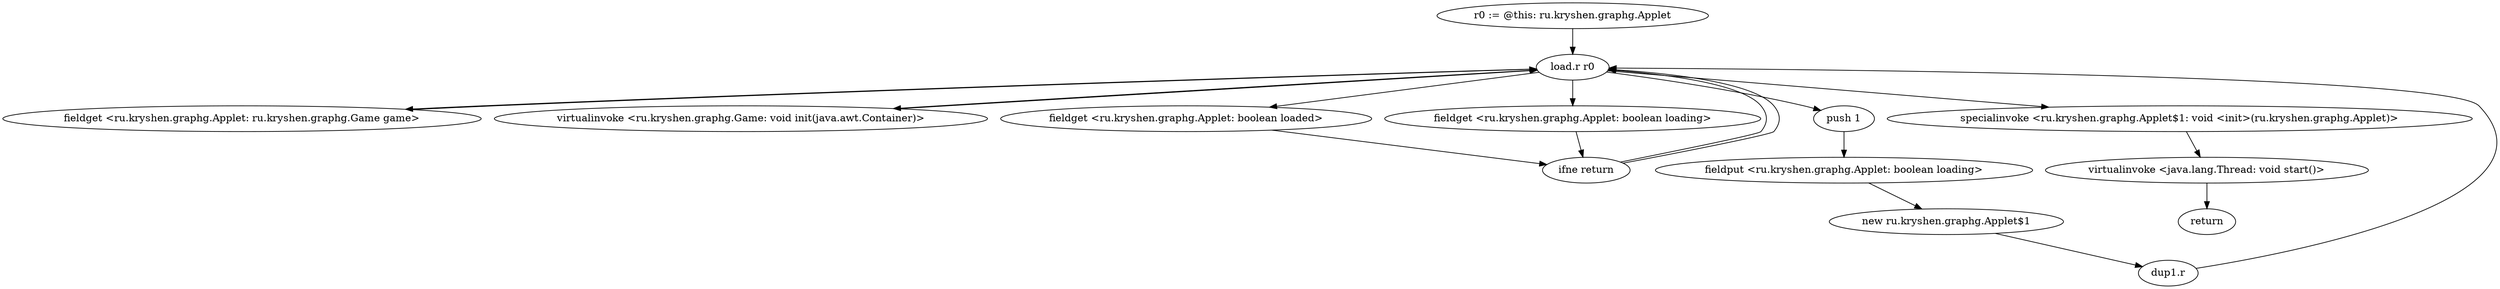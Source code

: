 digraph "" {
    "r0 := @this: ru.kryshen.graphg.Applet"
    "load.r r0"
    "r0 := @this: ru.kryshen.graphg.Applet"->"load.r r0";
    "fieldget <ru.kryshen.graphg.Applet: ru.kryshen.graphg.Game game>"
    "load.r r0"->"fieldget <ru.kryshen.graphg.Applet: ru.kryshen.graphg.Game game>";
    "fieldget <ru.kryshen.graphg.Applet: ru.kryshen.graphg.Game game>"->"load.r r0";
    "virtualinvoke <ru.kryshen.graphg.Game: void init(java.awt.Container)>"
    "load.r r0"->"virtualinvoke <ru.kryshen.graphg.Game: void init(java.awt.Container)>";
    "virtualinvoke <ru.kryshen.graphg.Game: void init(java.awt.Container)>"->"load.r r0";
    "fieldget <ru.kryshen.graphg.Applet: boolean loaded>"
    "load.r r0"->"fieldget <ru.kryshen.graphg.Applet: boolean loaded>";
    "ifne return"
    "fieldget <ru.kryshen.graphg.Applet: boolean loaded>"->"ifne return";
    "ifne return"->"load.r r0";
    "fieldget <ru.kryshen.graphg.Applet: boolean loading>"
    "load.r r0"->"fieldget <ru.kryshen.graphg.Applet: boolean loading>";
    "fieldget <ru.kryshen.graphg.Applet: boolean loading>"->"ifne return";
    "ifne return"->"load.r r0";
    "push 1"
    "load.r r0"->"push 1";
    "fieldput <ru.kryshen.graphg.Applet: boolean loading>"
    "push 1"->"fieldput <ru.kryshen.graphg.Applet: boolean loading>";
    "new ru.kryshen.graphg.Applet$1"
    "fieldput <ru.kryshen.graphg.Applet: boolean loading>"->"new ru.kryshen.graphg.Applet$1";
    "dup1.r"
    "new ru.kryshen.graphg.Applet$1"->"dup1.r";
    "dup1.r"->"load.r r0";
    "specialinvoke <ru.kryshen.graphg.Applet$1: void <init>(ru.kryshen.graphg.Applet)>"
    "load.r r0"->"specialinvoke <ru.kryshen.graphg.Applet$1: void <init>(ru.kryshen.graphg.Applet)>";
    "virtualinvoke <java.lang.Thread: void start()>"
    "specialinvoke <ru.kryshen.graphg.Applet$1: void <init>(ru.kryshen.graphg.Applet)>"->"virtualinvoke <java.lang.Thread: void start()>";
    "return"
    "virtualinvoke <java.lang.Thread: void start()>"->"return";
}
